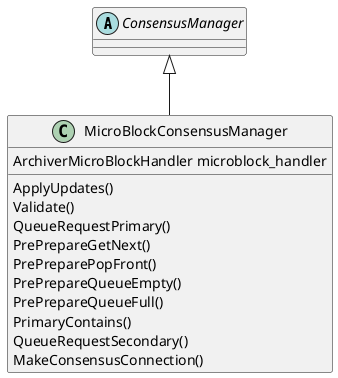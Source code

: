 @startuml
abstract ConsensusManager
ConsensusManager <|-- MicroBlockConsensusManager

MicroBlockConsensusManager : ArchiverMicroBlockHandler microblock_handler

MicroBlockConsensusManager : ApplyUpdates()
MicroBlockConsensusManager : Validate()
MicroBlockConsensusManager : QueueRequestPrimary()
MicroBlockConsensusManager : PrePrepareGetNext()
MicroBlockConsensusManager : PrePreparePopFront()
MicroBlockConsensusManager : PrePrepareQueueEmpty()
MicroBlockConsensusManager : PrePrepareQueueFull()
MicroBlockConsensusManager : PrimaryContains()
MicroBlockConsensusManager : QueueRequestSecondary()
MicroBlockConsensusManager : MakeConsensusConnection()

@enduml